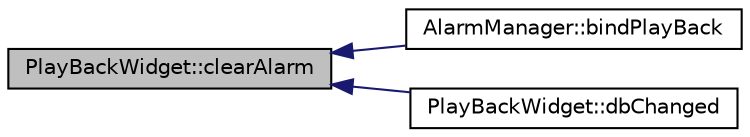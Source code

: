 digraph "PlayBackWidget::clearAlarm"
{
  edge [fontname="Helvetica",fontsize="10",labelfontname="Helvetica",labelfontsize="10"];
  node [fontname="Helvetica",fontsize="10",shape=record];
  rankdir="LR";
  Node7 [label="PlayBackWidget::clearAlarm",height=0.2,width=0.4,color="black", fillcolor="grey75", style="filled", fontcolor="black"];
  Node7 -> Node8 [dir="back",color="midnightblue",fontsize="10",style="solid"];
  Node8 [label="AlarmManager::bindPlayBack",height=0.2,width=0.4,color="black", fillcolor="white", style="filled",URL="$class_alarm_manager.html#afcb1ab3d5f8f3e4c01227ab052bc520f"];
  Node7 -> Node9 [dir="back",color="midnightblue",fontsize="10",style="solid"];
  Node9 [label="PlayBackWidget::dbChanged",height=0.2,width=0.4,color="black", fillcolor="white", style="filled",URL="$class_play_back_widget.html#a4592fd5be9f975544be77a7263d4face"];
}
